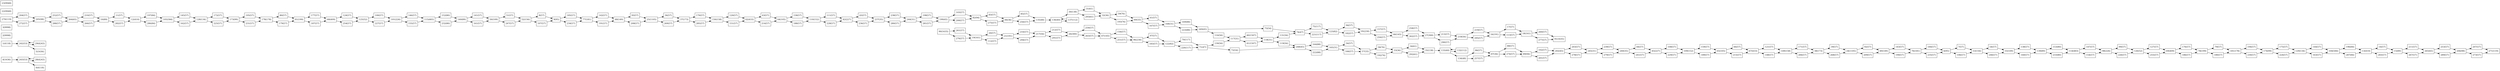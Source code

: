 digraph G {
graph [rankdir=LR, fontname="Courier"];
node [shape=record];
0[label="0(4118)"];
1[label="1(4118)"];
2[label="2(9998)"];
3[label="3(9998)"];
4[label="4(1636)"];
5[label="5(1636)"];
6[label="6(95)"];
7[label="7(57)"];
8[label="8(57)"];
9[label="9(95)"];
10[label="10(89)"];
11[label="11(57)"];
12[label="12(410)"];
13[label="13(410)"];
14[label="14(57)"];
15[label="15(89)"];
16[label="16(191)"];
17[label="17(57)"];
18[label="18(161)"];
19[label="19(161)"];
20[label="20(57)"];
21[label="21(191)"];
22[label="22(9948)"];
23[label="23(9948)"];
24[label="24(1105)"];
25[label="25(1105)"];
26[label="26(300)"];
27[label="27(300)"];
28[label="28(4243)"];
29[label="29(4243)"];
30[label="30(138)"];
31[label="31(61)"];
32[label="32(36)"];
33[label="33(36)"];
34[label="34(61)"];
35[label="35(138)"];
36[label="36(57)"];
37[label="37(173)"];
38[label="38(173)"];
39[label="39(57)"];
40[label="40(1507)"];
41[label="41(1507)"];
42[label="42(227)"];
43[label="43(57)"];
44[label="44(57)"];
45[label="45(227)"];
46[label="46(145)"];
47[label="47(145)"];
48[label="48(149)"];
49[label="49(149)"];
50[label="50(109)"];
51[label="51(57)"];
52[label="52(156)"];
53[label="53(156)"];
54[label="54(57)"];
55[label="55(109)"];
56[label="56(57)"];
57[label="57(33)"];
58[label="58(76)"];
59[label="59(76)"];
60[label="60(33)"];
61[label="61(57)"];
62[label="62(433)"];
63[label="63(57)"];
64[label="64(105)"];
65[label="65(105)"];
66[label="66(57)"];
67[label="67(433)"];
68[label="68(409)"];
69[label="69(409)"];
70[label="70(117)"];
71[label="71(47)"];
72[label="72(54)"];
73[label="73(54)"];
74[label="74(47)"];
75[label="75(117)"];
76[label="76(181)"];
77[label="77(181)"];
78[label="78(199)"];
79[label="79(57)"];
80[label="80(57)"];
81[label="81(199)"];
82[label="82(94)"];
83[label="83(57)"];
84[label="84(36)"];
85[label="85(57)"];
86[label="86(57)"];
87[label="87(36)"];
88[label="88(57)"];
89[label="89(94)"];
90[label="90(1635)"];
91[label="91(1635)"];
92[label="92(57)"];
93[label="93(57)"];
94[label="94(57)"];
95[label="95(230)"];
96[label="96(230)"];
97[label="97(57)"];
98[label="98(226)"];
99[label="99(57)"];
100[label="100(57)"];
101[label="101(226)"];
102[label="102(57)"];
103[label="103(57)"];
104[label="104(584)"];
105[label="105(584)"];
106[label="106(57)"];
107[label="107(57)"];
108[label="108(57)"];
109[label="109(152)"];
110[label="110(152)"];
111[label="111(57)"];
112[label="112(57)"];
113[label="113(57)"];
114[label="114(483)"];
115[label="115(483)"];
116[label="116(56)"];
117[label="117(31)"];
118[label="118(31)"];
119[label="119(56)"];
120[label="120(57)"];
121[label="121(57)"];
122[label="122(82)"];
123[label="123(82)"];
124[label="124(57)"];
125[label="125(52)"];
126[label="126(52)"];
127[label="127(57)"];
128[label="128(134)"];
129[label="129(134)"];
130[label="130(56)"];
131[label="131(56)"];
132[label="132(112)"];
133[label="133(40)"];
134[label="134(48)"];
135[label="135(48)"];
136[label="136(40)"];
137[label="137(112)"];
138[label="138(57)"];
139[label="139(89)"];
140[label="140(89)"];
141[label="141(57)"];
142[label="142(57)"];
143[label="143(57)"];
144[label="144(57)"];
145[label="145(57)"];
146[label="146(57)"];
147[label="147(57)"];
148[label="148(57)"];
149[label="149(158)"];
150[label="150(158)"];
151[label="151(57)"];
152[label="152(80)"];
153[label="153(80)"];
154[label="154(57)"];
155[label="155(57)"];
156[label="156(57)"];
157[label="157(57)"];
158[label="158(57)"];
159[label="159(57)"];
160[label="160(57)"];
161[label="161(57)"];
162[label="162(57)"];
163[label="163(57)"];
164[label="164(88)"];
165[label="165(31)"];
166[label="166(57)"];
167[label="167(57)"];
168[label="168(31)"];
169[label="169(88)"];
170[label="170(57)"];
171[label="171(57)"];
172[label="172(57)"];
173[label="173(99)"];
174[label="174(99)"];
175[label="175(57)"];
176[label="176(57)"];
177[label="177(57)"];
178[label="178(178)"];
179[label="179(57)"];
180[label="180(57)"];
181[label="181(178)"];
182[label="182(57)"];
183[label="183(57)"];
184[label="184(57)"];
185[label="185(57)"];
186[label="186(57)"];
187[label="187(57)"];
188[label="188(57)"];
189[label="189(57)"];
190[label="190(57)"];
191[label="191(57)"];
192[label="192(76)"];
193[label="193(76)"];
194[label="194(57)"];
195[label="195(57)"];
196[label="196(84)"];
197[label="197(84)"];
198[label="198(57)"];
199[label="199(45)"];
200[label="200(57)"];
201[label="201(57)"];
202[label="202(45)"];
203[label="203(57)"];
204[label="204(57)"];
205[label="205(98)"];
206[label="206(98)"];
207[label="207(57)"];
208[label="208(57)"];
209[label="209(57)"];
210[label="210(57)"];
211[label="211(57)"];
212[label="212(57)"];
213[label="213(57)"];
214[label="214(57)"];
215[label="215(57)"];
216[label="216(57)"];
217[label="217(56)"];
218[label="218(56)"];
219[label="219(57)"];
220[label="220(117)"];
221[label="221(117)"];
222[label="222(88)"];
223[label="223(88)"];
224[label="224(57)"];
225[label="225(57)"];
226[label="226(57)"];
227[label="227(57)"];
228[label="228(57)"];
229[label="229(57)"];
230[label="230(57)"];
231[label="231(57)"];
232[label="232(80)"];
233[label="233(80)"];
234[label="234(57)"];
235[label="235(57)"];
236[label="236(57)"];
237[label="237(35)"];
238[label="238(57)"];
239[label="239(57)"];
240[label="240(35)"];
241[label="241(57)"];
242[label="242(53)"];
243[label="243(53)"];
244[label="244(31)"];
245[label="245(31)"];
246[label="246(57)"];
247[label="247(57)"];
248[label="248(45)"];
249[label="249(45)"];
250[label="250(57)"];
251[label="251(57)"];
252[label="252(57)"];
253[label="253(57)"];
254[label="254(57)"];
255[label="255(57)"];
256[label="256(57)"];
257[label="257(57)"];
258[label="258(57)"];
259[label="259(57)"];
260[label="260(57)"];
261[label="261(57)"];
262[label="262(57)"];
263[label="263(57)"];
264[label="264(65)"];
265[label="265(65)"];
266[label="266(57)"];
267[label="267(57)"];
268[label="268(57)"];
269[label="269(57)"];
270[label="270(119)"];
271[label="271(119)"];
272[label="272(57)"];
273[label="273(57)"];
274[label="274(57)"];
275[label="275(57)"];
276[label="276(57)"];
277[label="277(57)"];
278[label="278(57)"];
279[label="279(57)"];
280[label="280(57)"];
281[label="281(57)"];
282[label="282(57)"];
283[label="283(57)"];
284[label="284(57)"];
285[label="285(57)"];
286[label="286(84)"];
287[label="287(84)"];
288[label="288(57)"];
289[label="289(57)"];
290[label="290(57)"];
291[label="291(57)"];
292[label="292(61)"];
293[label="293(61)"];
294[label="294(57)"];
295[label="295(57)"];
243 -> 0 ;
242 -> 5 ;
184 -> 6 ;
235 -> 6 ;
6 -> 7 ;
52 -> 8 ;
8 -> 9 ;
107 -> 9 ;
210 -> 10 ;
266 -> 10 ;
10 -> 11 ;
11 -> 12 ;
282 -> 12 ;
196 -> 13 ;
287 -> 13 ;
13 -> 14 ;
14 -> 15 ;
283 -> 15 ;
219 -> 16 ;
295 -> 16 ;
16 -> 17 ;
17 -> 18 ;
113 -> 18 ;
261 -> 19 ;
276 -> 19 ;
19 -> 20 ;
20 -> 21 ;
112 -> 21 ;
39 -> 24 ;
268 -> 24 ;
93 -> 25 ;
208 -> 25 ;
212 -> 26 ;
291 -> 26 ;
258 -> 27 ;
262 -> 27 ;
243 -> 28 ;
242 -> 29 ;
136 -> 30 ;
30 -> 31 ;
31 -> 32 ;
293 -> 32 ;
58 -> 33 ;
192 -> 33 ;
33 -> 34 ;
34 -> 35 ;
292 -> 35 ;
25 -> 36 ;
36 -> 37 ;
269 -> 37 ;
171 -> 38 ;
284 -> 38 ;
38 -> 39 ;
117 -> 40 ;
117 -> 41 ;
111 -> 42 ;
228 -> 42 ;
42 -> 43 ;
240 -> 44 ;
44 -> 45 ;
241 -> 45 ;
157 -> 46 ;
250 -> 46 ;
259 -> 47 ;
263 -> 47 ;
142 -> 48 ;
191 -> 48 ;
92 -> 49 ;
209 -> 49 ;
141 -> 50 ;
161 -> 50 ;
50 -> 51 ;
51 -> 52 ;
247 -> 52 ;
7 -> 53 ;
106 -> 53 ;
53 -> 54 ;
54 -> 55 ;
246 -> 55 ;
165 -> 56 ;
56 -> 57 ;
166 -> 57 ;
57 -> 58 ;
32 -> 59 ;
59 -> 60 ;
193 -> 60 ;
60 -> 61 ;
120 -> 62 ;
151 -> 62 ;
62 -> 63 ;
63 -> 64 ;
214 -> 64 ;
159 -> 65 ;
189 -> 65 ;
65 -> 66 ;
66 -> 67 ;
215 -> 67 ;
177 -> 68 ;
187 -> 68 ;
127 -> 69 ;
255 -> 69 ;
122 -> 70 ;
70 -> 71 ;
220 -> 71 ;
71 -> 72 ;
249 -> 73 ;
73 -> 74 ;
131 -> 74 ;
74 -> 75 ;
143 -> 76 ;
190 -> 76 ;
185 -> 77 ;
234 -> 77 ;
176 -> 78 ;
186 -> 78 ;
78 -> 79 ;
178 -> 80 ;
80 -> 81 ;
179 -> 81 ;
103 -> 82 ;
200 -> 82 ;
82 -> 83 ;
83 -> 84 ;
275 -> 84 ;
84 -> 85 ;
134 -> 86 ;
86 -> 87 ;
257 -> 87 ;
87 -> 88 ;
88 -> 89 ;
274 -> 89 ;
260 -> 91 ;
277 -> 91 ;
24 -> 92 ;
48 -> 93 ;
123 -> 94 ;
94 -> 95 ;
182 -> 95 ;
156 -> 96 ;
251 -> 96 ;
96 -> 97 ;
147 -> 98 ;
154 -> 98 ;
98 -> 99 ;
125 -> 100 ;
100 -> 101 ;
227 -> 101 ;
89 -> 102 ;
199 -> 103 ;
144 -> 104 ;
163 -> 104 ;
197 -> 105 ;
286 -> 105 ;
6 -> 106 ;
52 -> 107 ;
45 -> 108 ;
108 -> 109 ;
229 -> 109 ;
158 -> 110 ;
188 -> 110 ;
110 -> 111 ;
19 -> 112 ;
16 -> 113 ;
153 -> 114 ;
233 -> 114 ;
146 -> 115 ;
155 -> 115 ;
249 -> 116 ;
116 -> 117 ;
130 -> 117 ;
40 -> 118 ;
41 -> 118 ;
118 -> 119 ;
150 -> 120 ;
67 -> 121 ;
97 -> 122 ;
183 -> 122 ;
75 -> 123 ;
221 -> 123 ;
68 -> 124 ;
124 -> 125 ;
254 -> 125 ;
99 -> 126 ;
226 -> 126 ;
126 -> 127 ;
145 -> 128 ;
162 -> 128 ;
175 -> 129 ;
224 -> 129 ;
71 -> 130 ;
118 -> 131 ;
133 -> 132 ;
35 -> 133 ;
132 -> 133 ;
133 -> 134 ;
85 -> 135 ;
256 -> 135 ;
135 -> 136 ;
137 -> 136 ;
136 -> 137 ;
55 -> 138 ;
138 -> 139 ;
160 -> 139 ;
152 -> 140 ;
232 -> 140 ;
140 -> 141 ;
77 -> 142 ;
49 -> 143 ;
129 -> 144 ;
105 -> 145 ;
101 -> 146 ;
114 -> 147 ;
67 -> 148 ;
121 -> 149 ;
148 -> 149 ;
170 -> 150 ;
285 -> 150 ;
150 -> 151 ;
115 -> 152 ;
139 -> 153 ;
114 -> 154 ;
101 -> 155 ;
47 -> 156 ;
95 -> 157 ;
64 -> 158 ;
109 -> 159 ;
55 -> 160 ;
140 -> 161 ;
105 -> 162 ;
129 -> 163 ;
248 -> 164 ;
164 -> 165 ;
222 -> 165 ;
165 -> 166 ;
60 -> 167 ;
61 -> 168 ;
167 -> 168 ;
168 -> 169 ;
37 -> 170 ;
149 -> 171 ;
128 -> 172 ;
172 -> 173 ;
225 -> 173 ;
194 -> 174 ;
230 -> 174 ;
174 -> 175 ;
69 -> 176 ;
81 -> 177 ;
195 -> 178 ;
231 -> 178 ;
178 -> 179 ;
78 -> 180 ;
79 -> 181 ;
180 -> 181 ;
123 -> 182 ;
96 -> 183 ;
76 -> 184 ;
9 -> 185 ;
69 -> 186 ;
81 -> 187 ;
64 -> 188 ;
109 -> 189 ;
49 -> 190 ;
77 -> 191 ;
57 -> 192 ;
32 -> 193 ;
181 -> 194 ;
173 -> 195 ;
104 -> 196 ;
12 -> 197 ;
244 -> 198 ;
198 -> 199 ;
281 -> 199 ;
199 -> 200 ;
89 -> 201 ;
102 -> 202 ;
201 -> 202 ;
202 -> 203 ;
270 -> 204 ;
204 -> 205 ;
272 -> 205 ;
253 -> 206 ;
289 -> 206 ;
206 -> 207 ;
48 -> 208 ;
24 -> 209 ;
264 -> 210 ;
15 -> 211 ;
217 -> 212 ;
27 -> 213 ;
62 -> 214 ;
65 -> 215 ;
21 -> 216 ;
216 -> 217 ;
294 -> 217 ;
213 -> 218 ;
290 -> 218 ;
218 -> 219 ;
122 -> 220 ;
74 -> 221 ;
248 -> 222 ;
168 -> 223 ;
174 -> 224 ;
128 -> 225 ;
98 -> 226 ;
125 -> 227 ;
110 -> 228 ;
45 -> 229 ;
181 -> 230 ;
173 -> 231 ;
115 -> 232 ;
139 -> 233 ;
9 -> 234 ;
76 -> 235 ;
42 -> 236 ;
43 -> 237 ;
236 -> 237 ;
237 -> 238 ;
245 -> 239 ;
239 -> 240 ;
279 -> 240 ;
240 -> 241 ;
1 -> 242 ;
29 -> 242 ;
4 -> 243 ;
28 -> 243 ;
238 -> 244 ;
280 -> 244 ;
203 -> 245 ;
278 -> 245 ;
53 -> 246 ;
50 -> 247 ;
72 -> 248 ;
119 -> 248 ;
169 -> 249 ;
223 -> 249 ;
95 -> 250 ;
47 -> 251 ;
205 -> 252 ;
265 -> 253 ;
68 -> 254 ;
126 -> 255 ;
84 -> 256 ;
134 -> 257 ;
46 -> 258 ;
26 -> 259 ;
18 -> 260 ;
90 -> 261 ;
46 -> 262 ;
26 -> 263 ;
252 -> 264 ;
288 -> 264 ;
211 -> 265 ;
267 -> 265 ;
264 -> 266 ;
15 -> 267 ;
38 -> 268 ;
25 -> 269 ;
207 -> 271 ;
273 -> 271 ;
270 -> 272 ;
206 -> 273 ;
87 -> 274 ;
82 -> 275 ;
90 -> 276 ;
18 -> 277 ;
202 -> 278 ;
245 -> 279 ;
237 -> 280 ;
244 -> 281 ;
10 -> 282 ;
13 -> 283 ;
149 -> 284 ;
37 -> 285 ;
12 -> 286 ;
104 -> 287 ;
205 -> 288 ;
265 -> 289 ;
27 -> 290 ;
217 -> 291 ;
33 -> 292 ;
30 -> 293 ;
21 -> 294 ;
218 -> 295 ;
}